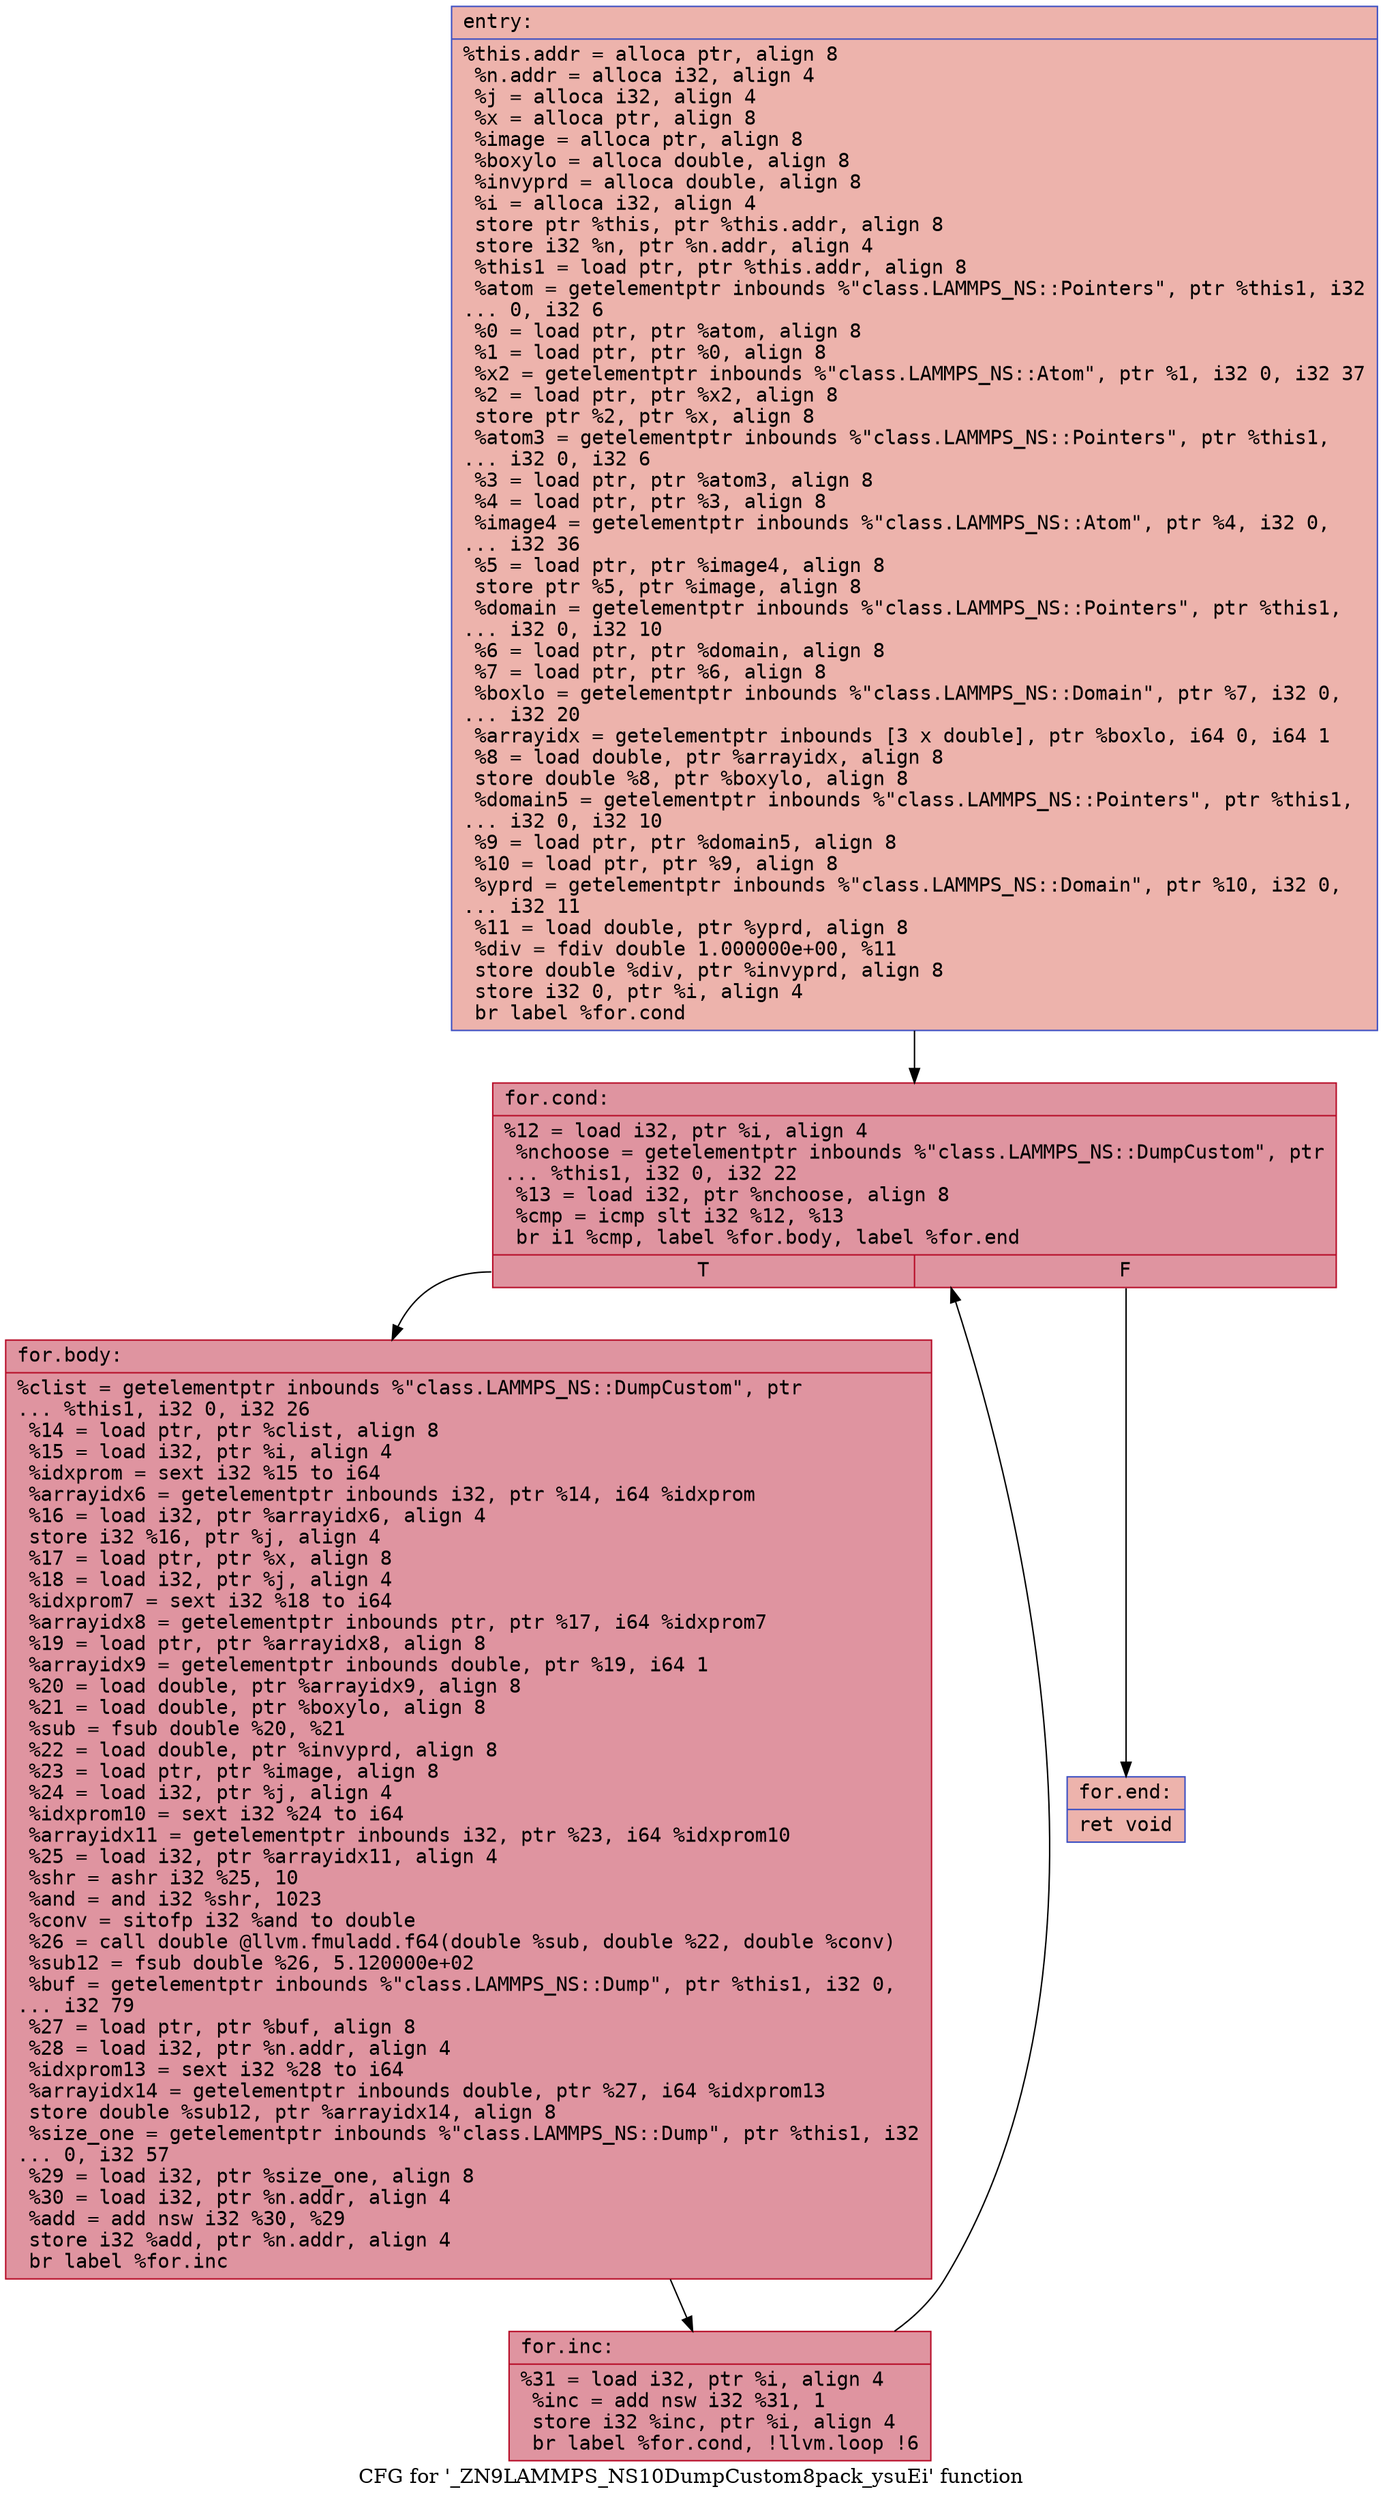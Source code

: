 digraph "CFG for '_ZN9LAMMPS_NS10DumpCustom8pack_ysuEi' function" {
	label="CFG for '_ZN9LAMMPS_NS10DumpCustom8pack_ysuEi' function";

	Node0x55d03a8ac4b0 [shape=record,color="#3d50c3ff", style=filled, fillcolor="#d6524470" fontname="Courier",label="{entry:\l|  %this.addr = alloca ptr, align 8\l  %n.addr = alloca i32, align 4\l  %j = alloca i32, align 4\l  %x = alloca ptr, align 8\l  %image = alloca ptr, align 8\l  %boxylo = alloca double, align 8\l  %invyprd = alloca double, align 8\l  %i = alloca i32, align 4\l  store ptr %this, ptr %this.addr, align 8\l  store i32 %n, ptr %n.addr, align 4\l  %this1 = load ptr, ptr %this.addr, align 8\l  %atom = getelementptr inbounds %\"class.LAMMPS_NS::Pointers\", ptr %this1, i32\l... 0, i32 6\l  %0 = load ptr, ptr %atom, align 8\l  %1 = load ptr, ptr %0, align 8\l  %x2 = getelementptr inbounds %\"class.LAMMPS_NS::Atom\", ptr %1, i32 0, i32 37\l  %2 = load ptr, ptr %x2, align 8\l  store ptr %2, ptr %x, align 8\l  %atom3 = getelementptr inbounds %\"class.LAMMPS_NS::Pointers\", ptr %this1,\l... i32 0, i32 6\l  %3 = load ptr, ptr %atom3, align 8\l  %4 = load ptr, ptr %3, align 8\l  %image4 = getelementptr inbounds %\"class.LAMMPS_NS::Atom\", ptr %4, i32 0,\l... i32 36\l  %5 = load ptr, ptr %image4, align 8\l  store ptr %5, ptr %image, align 8\l  %domain = getelementptr inbounds %\"class.LAMMPS_NS::Pointers\", ptr %this1,\l... i32 0, i32 10\l  %6 = load ptr, ptr %domain, align 8\l  %7 = load ptr, ptr %6, align 8\l  %boxlo = getelementptr inbounds %\"class.LAMMPS_NS::Domain\", ptr %7, i32 0,\l... i32 20\l  %arrayidx = getelementptr inbounds [3 x double], ptr %boxlo, i64 0, i64 1\l  %8 = load double, ptr %arrayidx, align 8\l  store double %8, ptr %boxylo, align 8\l  %domain5 = getelementptr inbounds %\"class.LAMMPS_NS::Pointers\", ptr %this1,\l... i32 0, i32 10\l  %9 = load ptr, ptr %domain5, align 8\l  %10 = load ptr, ptr %9, align 8\l  %yprd = getelementptr inbounds %\"class.LAMMPS_NS::Domain\", ptr %10, i32 0,\l... i32 11\l  %11 = load double, ptr %yprd, align 8\l  %div = fdiv double 1.000000e+00, %11\l  store double %div, ptr %invyprd, align 8\l  store i32 0, ptr %i, align 4\l  br label %for.cond\l}"];
	Node0x55d03a8ac4b0 -> Node0x55d03a8ade80[tooltip="entry -> for.cond\nProbability 100.00%" ];
	Node0x55d03a8ade80 [shape=record,color="#b70d28ff", style=filled, fillcolor="#b70d2870" fontname="Courier",label="{for.cond:\l|  %12 = load i32, ptr %i, align 4\l  %nchoose = getelementptr inbounds %\"class.LAMMPS_NS::DumpCustom\", ptr\l... %this1, i32 0, i32 22\l  %13 = load i32, ptr %nchoose, align 8\l  %cmp = icmp slt i32 %12, %13\l  br i1 %cmp, label %for.body, label %for.end\l|{<s0>T|<s1>F}}"];
	Node0x55d03a8ade80:s0 -> Node0x55d03a8acc00[tooltip="for.cond -> for.body\nProbability 96.88%" ];
	Node0x55d03a8ade80:s1 -> Node0x55d03a8acc80[tooltip="for.cond -> for.end\nProbability 3.12%" ];
	Node0x55d03a8acc00 [shape=record,color="#b70d28ff", style=filled, fillcolor="#b70d2870" fontname="Courier",label="{for.body:\l|  %clist = getelementptr inbounds %\"class.LAMMPS_NS::DumpCustom\", ptr\l... %this1, i32 0, i32 26\l  %14 = load ptr, ptr %clist, align 8\l  %15 = load i32, ptr %i, align 4\l  %idxprom = sext i32 %15 to i64\l  %arrayidx6 = getelementptr inbounds i32, ptr %14, i64 %idxprom\l  %16 = load i32, ptr %arrayidx6, align 4\l  store i32 %16, ptr %j, align 4\l  %17 = load ptr, ptr %x, align 8\l  %18 = load i32, ptr %j, align 4\l  %idxprom7 = sext i32 %18 to i64\l  %arrayidx8 = getelementptr inbounds ptr, ptr %17, i64 %idxprom7\l  %19 = load ptr, ptr %arrayidx8, align 8\l  %arrayidx9 = getelementptr inbounds double, ptr %19, i64 1\l  %20 = load double, ptr %arrayidx9, align 8\l  %21 = load double, ptr %boxylo, align 8\l  %sub = fsub double %20, %21\l  %22 = load double, ptr %invyprd, align 8\l  %23 = load ptr, ptr %image, align 8\l  %24 = load i32, ptr %j, align 4\l  %idxprom10 = sext i32 %24 to i64\l  %arrayidx11 = getelementptr inbounds i32, ptr %23, i64 %idxprom10\l  %25 = load i32, ptr %arrayidx11, align 4\l  %shr = ashr i32 %25, 10\l  %and = and i32 %shr, 1023\l  %conv = sitofp i32 %and to double\l  %26 = call double @llvm.fmuladd.f64(double %sub, double %22, double %conv)\l  %sub12 = fsub double %26, 5.120000e+02\l  %buf = getelementptr inbounds %\"class.LAMMPS_NS::Dump\", ptr %this1, i32 0,\l... i32 79\l  %27 = load ptr, ptr %buf, align 8\l  %28 = load i32, ptr %n.addr, align 4\l  %idxprom13 = sext i32 %28 to i64\l  %arrayidx14 = getelementptr inbounds double, ptr %27, i64 %idxprom13\l  store double %sub12, ptr %arrayidx14, align 8\l  %size_one = getelementptr inbounds %\"class.LAMMPS_NS::Dump\", ptr %this1, i32\l... 0, i32 57\l  %29 = load i32, ptr %size_one, align 8\l  %30 = load i32, ptr %n.addr, align 4\l  %add = add nsw i32 %30, %29\l  store i32 %add, ptr %n.addr, align 4\l  br label %for.inc\l}"];
	Node0x55d03a8acc00 -> Node0x55d03a8afc80[tooltip="for.body -> for.inc\nProbability 100.00%" ];
	Node0x55d03a8afc80 [shape=record,color="#b70d28ff", style=filled, fillcolor="#b70d2870" fontname="Courier",label="{for.inc:\l|  %31 = load i32, ptr %i, align 4\l  %inc = add nsw i32 %31, 1\l  store i32 %inc, ptr %i, align 4\l  br label %for.cond, !llvm.loop !6\l}"];
	Node0x55d03a8afc80 -> Node0x55d03a8ade80[tooltip="for.inc -> for.cond\nProbability 100.00%" ];
	Node0x55d03a8acc80 [shape=record,color="#3d50c3ff", style=filled, fillcolor="#d6524470" fontname="Courier",label="{for.end:\l|  ret void\l}"];
}
